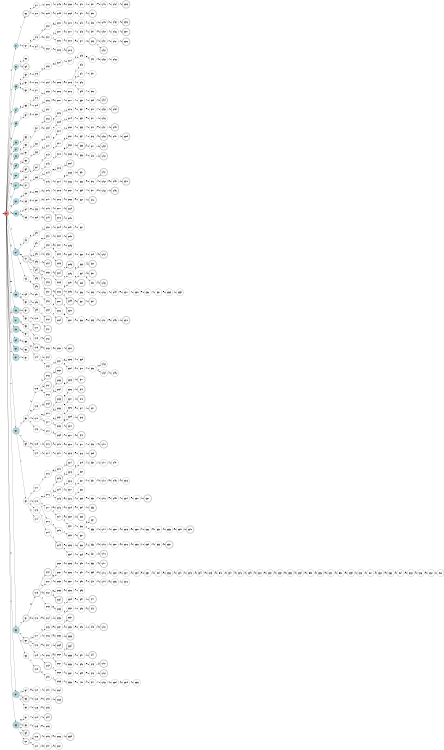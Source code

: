 digraph APTAALF {
__start0 [style = invis, shape = none, label = "", width = 0, height = 0];

rankdir=LR;
size="8,5";

s0 [style="filled", color="black", fillcolor="#ff817b" shape="circle", label="q0"];
s1 [style="filled", color="black", fillcolor="powderblue" shape="circle", label="q1"];
s2 [style="filled", color="black", fillcolor="powderblue" shape="circle", label="q2"];
s3 [style="filled", color="black", fillcolor="powderblue" shape="circle", label="q3"];
s4 [style="filled", color="black", fillcolor="powderblue" shape="circle", label="q4"];
s5 [style="filled", color="black", fillcolor="powderblue" shape="circle", label="q5"];
s6 [style="rounded,filled", color="black", fillcolor="powderblue" shape="doublecircle", label="q6"];
s7 [style="filled", color="black", fillcolor="powderblue" shape="circle", label="q7"];
s8 [style="rounded,filled", color="black", fillcolor="powderblue" shape="doublecircle", label="q8"];
s9 [style="rounded,filled", color="black", fillcolor="powderblue" shape="doublecircle", label="q9"];
s10 [style="filled", color="black", fillcolor="powderblue" shape="circle", label="q10"];
s11 [style="rounded,filled", color="black", fillcolor="powderblue" shape="doublecircle", label="q11"];
s12 [style="filled", color="black", fillcolor="powderblue" shape="circle", label="q12"];
s13 [style="filled", color="black", fillcolor="powderblue" shape="circle", label="q13"];
s14 [style="rounded,filled", color="black", fillcolor="powderblue" shape="doublecircle", label="q14"];
s15 [style="filled", color="black", fillcolor="powderblue" shape="circle", label="q15"];
s16 [style="rounded,filled", color="black", fillcolor="powderblue" shape="doublecircle", label="q16"];
s17 [style="rounded,filled", color="black", fillcolor="powderblue" shape="doublecircle", label="q17"];
s18 [style="rounded,filled", color="black", fillcolor="powderblue" shape="doublecircle", label="q18"];
s19 [style="filled", color="black", fillcolor="powderblue" shape="circle", label="q19"];
s20 [style="filled", color="black", fillcolor="powderblue" shape="circle", label="q20"];
s21 [style="rounded,filled", color="black", fillcolor="powderblue" shape="doublecircle", label="q21"];
s22 [style="rounded,filled", color="black", fillcolor="powderblue" shape="doublecircle", label="q22"];
s23 [style="rounded,filled", color="black", fillcolor="powderblue" shape="doublecircle", label="q23"];
s24 [style="rounded,filled", color="black", fillcolor="powderblue" shape="doublecircle", label="q24"];
s25 [style="rounded,filled", color="black", fillcolor="powderblue" shape="doublecircle", label="q25"];
s26 [style="rounded,filled", color="black", fillcolor="white" shape="doublecircle", label="q26"];
s27 [style="filled", color="black", fillcolor="white" shape="circle", label="q27"];
s28 [style="filled", color="black", fillcolor="white" shape="circle", label="q28"];
s29 [style="rounded,filled", color="black", fillcolor="white" shape="doublecircle", label="q29"];
s30 [style="filled", color="black", fillcolor="white" shape="circle", label="q30"];
s31 [style="filled", color="black", fillcolor="white" shape="circle", label="q31"];
s32 [style="filled", color="black", fillcolor="white" shape="circle", label="q32"];
s33 [style="filled", color="black", fillcolor="white" shape="circle", label="q33"];
s34 [style="filled", color="black", fillcolor="white" shape="circle", label="q34"];
s35 [style="filled", color="black", fillcolor="white" shape="circle", label="q35"];
s36 [style="filled", color="black", fillcolor="white" shape="circle", label="q36"];
s37 [style="filled", color="black", fillcolor="white" shape="circle", label="q37"];
s38 [style="rounded,filled", color="black", fillcolor="white" shape="doublecircle", label="q38"];
s39 [style="rounded,filled", color="black", fillcolor="white" shape="doublecircle", label="q39"];
s40 [style="filled", color="black", fillcolor="white" shape="circle", label="q40"];
s41 [style="rounded,filled", color="black", fillcolor="white" shape="doublecircle", label="q41"];
s42 [style="filled", color="black", fillcolor="white" shape="circle", label="q42"];
s43 [style="filled", color="black", fillcolor="white" shape="circle", label="q43"];
s44 [style="filled", color="black", fillcolor="white" shape="circle", label="q44"];
s45 [style="filled", color="black", fillcolor="white" shape="circle", label="q45"];
s46 [style="filled", color="black", fillcolor="white" shape="circle", label="q46"];
s47 [style="rounded,filled", color="black", fillcolor="white" shape="doublecircle", label="q47"];
s48 [style="filled", color="black", fillcolor="white" shape="circle", label="q48"];
s49 [style="filled", color="black", fillcolor="white" shape="circle", label="q49"];
s50 [style="filled", color="black", fillcolor="white" shape="circle", label="q50"];
s51 [style="rounded,filled", color="black", fillcolor="white" shape="doublecircle", label="q51"];
s52 [style="filled", color="black", fillcolor="white" shape="circle", label="q52"];
s53 [style="filled", color="black", fillcolor="white" shape="circle", label="q53"];
s54 [style="filled", color="black", fillcolor="white" shape="circle", label="q54"];
s55 [style="filled", color="black", fillcolor="white" shape="circle", label="q55"];
s56 [style="rounded,filled", color="black", fillcolor="white" shape="doublecircle", label="q56"];
s57 [style="filled", color="black", fillcolor="white" shape="circle", label="q57"];
s58 [style="filled", color="black", fillcolor="white" shape="circle", label="q58"];
s59 [style="filled", color="black", fillcolor="white" shape="circle", label="q59"];
s60 [style="filled", color="black", fillcolor="white" shape="circle", label="q60"];
s61 [style="rounded,filled", color="black", fillcolor="white" shape="doublecircle", label="q61"];
s62 [style="rounded,filled", color="black", fillcolor="white" shape="doublecircle", label="q62"];
s63 [style="filled", color="black", fillcolor="white" shape="circle", label="q63"];
s64 [style="filled", color="black", fillcolor="white" shape="circle", label="q64"];
s65 [style="rounded,filled", color="black", fillcolor="white" shape="doublecircle", label="q65"];
s66 [style="filled", color="black", fillcolor="white" shape="circle", label="q66"];
s67 [style="filled", color="black", fillcolor="white" shape="circle", label="q67"];
s68 [style="filled", color="black", fillcolor="white" shape="circle", label="q68"];
s69 [style="rounded,filled", color="black", fillcolor="white" shape="doublecircle", label="q69"];
s70 [style="rounded,filled", color="black", fillcolor="white" shape="doublecircle", label="q70"];
s71 [style="filled", color="black", fillcolor="white" shape="circle", label="q71"];
s72 [style="filled", color="black", fillcolor="white" shape="circle", label="q72"];
s73 [style="filled", color="black", fillcolor="white" shape="circle", label="q73"];
s74 [style="filled", color="black", fillcolor="white" shape="circle", label="q74"];
s75 [style="filled", color="black", fillcolor="white" shape="circle", label="q75"];
s76 [style="filled", color="black", fillcolor="white" shape="circle", label="q76"];
s77 [style="filled", color="black", fillcolor="white" shape="circle", label="q77"];
s78 [style="filled", color="black", fillcolor="white" shape="circle", label="q78"];
s79 [style="filled", color="black", fillcolor="white" shape="circle", label="q79"];
s80 [style="filled", color="black", fillcolor="white" shape="circle", label="q80"];
s81 [style="filled", color="black", fillcolor="white" shape="circle", label="q81"];
s82 [style="filled", color="black", fillcolor="white" shape="circle", label="q82"];
s83 [style="filled", color="black", fillcolor="white" shape="circle", label="q83"];
s84 [style="rounded,filled", color="black", fillcolor="white" shape="doublecircle", label="q84"];
s85 [style="filled", color="black", fillcolor="white" shape="circle", label="q85"];
s86 [style="filled", color="black", fillcolor="white" shape="circle", label="q86"];
s87 [style="filled", color="black", fillcolor="white" shape="circle", label="q87"];
s88 [style="filled", color="black", fillcolor="white" shape="circle", label="q88"];
s89 [style="filled", color="black", fillcolor="white" shape="circle", label="q89"];
s90 [style="filled", color="black", fillcolor="white" shape="circle", label="q90"];
s91 [style="filled", color="black", fillcolor="white" shape="circle", label="q91"];
s92 [style="filled", color="black", fillcolor="white" shape="circle", label="q92"];
s93 [style="filled", color="black", fillcolor="white" shape="circle", label="q93"];
s94 [style="rounded,filled", color="black", fillcolor="white" shape="doublecircle", label="q94"];
s95 [style="filled", color="black", fillcolor="white" shape="circle", label="q95"];
s96 [style="rounded,filled", color="black", fillcolor="white" shape="doublecircle", label="q96"];
s97 [style="filled", color="black", fillcolor="white" shape="circle", label="q97"];
s98 [style="filled", color="black", fillcolor="white" shape="circle", label="q98"];
s99 [style="filled", color="black", fillcolor="white" shape="circle", label="q99"];
s100 [style="filled", color="black", fillcolor="white" shape="circle", label="q100"];
s101 [style="rounded,filled", color="black", fillcolor="white" shape="doublecircle", label="q101"];
s102 [style="filled", color="black", fillcolor="white" shape="circle", label="q102"];
s103 [style="rounded,filled", color="black", fillcolor="white" shape="doublecircle", label="q103"];
s104 [style="filled", color="black", fillcolor="white" shape="circle", label="q104"];
s105 [style="filled", color="black", fillcolor="white" shape="circle", label="q105"];
s106 [style="filled", color="black", fillcolor="white" shape="circle", label="q106"];
s107 [style="filled", color="black", fillcolor="white" shape="circle", label="q107"];
s108 [style="filled", color="black", fillcolor="white" shape="circle", label="q108"];
s109 [style="filled", color="black", fillcolor="white" shape="circle", label="q109"];
s110 [style="filled", color="black", fillcolor="white" shape="circle", label="q110"];
s111 [style="filled", color="black", fillcolor="white" shape="circle", label="q111"];
s112 [style="filled", color="black", fillcolor="white" shape="circle", label="q112"];
s113 [style="filled", color="black", fillcolor="white" shape="circle", label="q113"];
s114 [style="filled", color="black", fillcolor="white" shape="circle", label="q114"];
s115 [style="rounded,filled", color="black", fillcolor="white" shape="doublecircle", label="q115"];
s116 [style="filled", color="black", fillcolor="white" shape="circle", label="q116"];
s117 [style="filled", color="black", fillcolor="white" shape="circle", label="q117"];
s118 [style="filled", color="black", fillcolor="white" shape="circle", label="q118"];
s119 [style="filled", color="black", fillcolor="white" shape="circle", label="q119"];
s120 [style="rounded,filled", color="black", fillcolor="white" shape="doublecircle", label="q120"];
s121 [style="filled", color="black", fillcolor="white" shape="circle", label="q121"];
s122 [style="filled", color="black", fillcolor="white" shape="circle", label="q122"];
s123 [style="filled", color="black", fillcolor="white" shape="circle", label="q123"];
s124 [style="filled", color="black", fillcolor="white" shape="circle", label="q124"];
s125 [style="filled", color="black", fillcolor="white" shape="circle", label="q125"];
s126 [style="rounded,filled", color="black", fillcolor="white" shape="doublecircle", label="q126"];
s127 [style="filled", color="black", fillcolor="white" shape="circle", label="q127"];
s128 [style="filled", color="black", fillcolor="white" shape="circle", label="q128"];
s129 [style="filled", color="black", fillcolor="white" shape="circle", label="q129"];
s130 [style="filled", color="black", fillcolor="white" shape="circle", label="q130"];
s131 [style="filled", color="black", fillcolor="white" shape="circle", label="q131"];
s132 [style="filled", color="black", fillcolor="white" shape="circle", label="q132"];
s133 [style="filled", color="black", fillcolor="white" shape="circle", label="q133"];
s134 [style="filled", color="black", fillcolor="white" shape="circle", label="q134"];
s135 [style="filled", color="black", fillcolor="white" shape="circle", label="q135"];
s136 [style="filled", color="black", fillcolor="white" shape="circle", label="q136"];
s137 [style="filled", color="black", fillcolor="white" shape="circle", label="q137"];
s138 [style="rounded,filled", color="black", fillcolor="white" shape="doublecircle", label="q138"];
s139 [style="filled", color="black", fillcolor="white" shape="circle", label="q139"];
s140 [style="filled", color="black", fillcolor="white" shape="circle", label="q140"];
s141 [style="filled", color="black", fillcolor="white" shape="circle", label="q141"];
s142 [style="filled", color="black", fillcolor="white" shape="circle", label="q142"];
s143 [style="filled", color="black", fillcolor="white" shape="circle", label="q143"];
s144 [style="filled", color="black", fillcolor="white" shape="circle", label="q144"];
s145 [style="filled", color="black", fillcolor="white" shape="circle", label="q145"];
s146 [style="filled", color="black", fillcolor="white" shape="circle", label="q146"];
s147 [style="filled", color="black", fillcolor="white" shape="circle", label="q147"];
s148 [style="filled", color="black", fillcolor="white" shape="circle", label="q148"];
s149 [style="rounded,filled", color="black", fillcolor="white" shape="doublecircle", label="q149"];
s150 [style="filled", color="black", fillcolor="white" shape="circle", label="q150"];
s151 [style="filled", color="black", fillcolor="white" shape="circle", label="q151"];
s152 [style="filled", color="black", fillcolor="white" shape="circle", label="q152"];
s153 [style="filled", color="black", fillcolor="white" shape="circle", label="q153"];
s154 [style="rounded,filled", color="black", fillcolor="white" shape="doublecircle", label="q154"];
s155 [style="filled", color="black", fillcolor="white" shape="circle", label="q155"];
s156 [style="rounded,filled", color="black", fillcolor="white" shape="doublecircle", label="q156"];
s157 [style="rounded,filled", color="black", fillcolor="white" shape="doublecircle", label="q157"];
s158 [style="filled", color="black", fillcolor="white" shape="circle", label="q158"];
s159 [style="filled", color="black", fillcolor="white" shape="circle", label="q159"];
s160 [style="rounded,filled", color="black", fillcolor="white" shape="doublecircle", label="q160"];
s161 [style="rounded,filled", color="black", fillcolor="white" shape="doublecircle", label="q161"];
s162 [style="rounded,filled", color="black", fillcolor="white" shape="doublecircle", label="q162"];
s163 [style="filled", color="black", fillcolor="white" shape="circle", label="q163"];
s164 [style="filled", color="black", fillcolor="white" shape="circle", label="q164"];
s165 [style="filled", color="black", fillcolor="white" shape="circle", label="q165"];
s166 [style="rounded,filled", color="black", fillcolor="white" shape="doublecircle", label="q166"];
s167 [style="rounded,filled", color="black", fillcolor="white" shape="doublecircle", label="q167"];
s168 [style="filled", color="black", fillcolor="white" shape="circle", label="q168"];
s169 [style="rounded,filled", color="black", fillcolor="white" shape="doublecircle", label="q169"];
s170 [style="filled", color="black", fillcolor="white" shape="circle", label="q170"];
s171 [style="filled", color="black", fillcolor="white" shape="circle", label="q171"];
s172 [style="filled", color="black", fillcolor="white" shape="circle", label="q172"];
s173 [style="rounded,filled", color="black", fillcolor="white" shape="doublecircle", label="q173"];
s174 [style="filled", color="black", fillcolor="white" shape="circle", label="q174"];
s175 [style="filled", color="black", fillcolor="white" shape="circle", label="q175"];
s176 [style="filled", color="black", fillcolor="white" shape="circle", label="q176"];
s177 [style="filled", color="black", fillcolor="white" shape="circle", label="q177"];
s178 [style="filled", color="black", fillcolor="white" shape="circle", label="q178"];
s179 [style="filled", color="black", fillcolor="white" shape="circle", label="q179"];
s180 [style="rounded,filled", color="black", fillcolor="white" shape="doublecircle", label="q180"];
s181 [style="filled", color="black", fillcolor="white" shape="circle", label="q181"];
s182 [style="filled", color="black", fillcolor="white" shape="circle", label="q182"];
s183 [style="filled", color="black", fillcolor="white" shape="circle", label="q183"];
s184 [style="filled", color="black", fillcolor="white" shape="circle", label="q184"];
s185 [style="filled", color="black", fillcolor="white" shape="circle", label="q185"];
s186 [style="filled", color="black", fillcolor="white" shape="circle", label="q186"];
s187 [style="filled", color="black", fillcolor="white" shape="circle", label="q187"];
s188 [style="filled", color="black", fillcolor="white" shape="circle", label="q188"];
s189 [style="rounded,filled", color="black", fillcolor="white" shape="doublecircle", label="q189"];
s190 [style="filled", color="black", fillcolor="white" shape="circle", label="q190"];
s191 [style="filled", color="black", fillcolor="white" shape="circle", label="q191"];
s192 [style="filled", color="black", fillcolor="white" shape="circle", label="q192"];
s193 [style="filled", color="black", fillcolor="white" shape="circle", label="q193"];
s194 [style="rounded,filled", color="black", fillcolor="white" shape="doublecircle", label="q194"];
s195 [style="filled", color="black", fillcolor="white" shape="circle", label="q195"];
s196 [style="filled", color="black", fillcolor="white" shape="circle", label="q196"];
s197 [style="filled", color="black", fillcolor="white" shape="circle", label="q197"];
s198 [style="filled", color="black", fillcolor="white" shape="circle", label="q198"];
s199 [style="filled", color="black", fillcolor="white" shape="circle", label="q199"];
s200 [style="filled", color="black", fillcolor="white" shape="circle", label="q200"];
s201 [style="filled", color="black", fillcolor="white" shape="circle", label="q201"];
s202 [style="filled", color="black", fillcolor="white" shape="circle", label="q202"];
s203 [style="filled", color="black", fillcolor="white" shape="circle", label="q203"];
s204 [style="filled", color="black", fillcolor="white" shape="circle", label="q204"];
s205 [style="filled", color="black", fillcolor="white" shape="circle", label="q205"];
s206 [style="filled", color="black", fillcolor="white" shape="circle", label="q206"];
s207 [style="filled", color="black", fillcolor="white" shape="circle", label="q207"];
s208 [style="filled", color="black", fillcolor="white" shape="circle", label="q208"];
s209 [style="filled", color="black", fillcolor="white" shape="circle", label="q209"];
s210 [style="filled", color="black", fillcolor="white" shape="circle", label="q210"];
s211 [style="filled", color="black", fillcolor="white" shape="circle", label="q211"];
s212 [style="filled", color="black", fillcolor="white" shape="circle", label="q212"];
s213 [style="filled", color="black", fillcolor="white" shape="circle", label="q213"];
s214 [style="filled", color="black", fillcolor="white" shape="circle", label="q214"];
s215 [style="filled", color="black", fillcolor="white" shape="circle", label="q215"];
s216 [style="filled", color="black", fillcolor="white" shape="circle", label="q216"];
s217 [style="filled", color="black", fillcolor="white" shape="circle", label="q217"];
s218 [style="rounded,filled", color="black", fillcolor="white" shape="doublecircle", label="q218"];
s219 [style="filled", color="black", fillcolor="white" shape="circle", label="q219"];
s220 [style="filled", color="black", fillcolor="white" shape="circle", label="q220"];
s221 [style="filled", color="black", fillcolor="white" shape="circle", label="q221"];
s222 [style="filled", color="black", fillcolor="white" shape="circle", label="q222"];
s223 [style="rounded,filled", color="black", fillcolor="white" shape="doublecircle", label="q223"];
s224 [style="rounded,filled", color="black", fillcolor="white" shape="doublecircle", label="q224"];
s225 [style="filled", color="black", fillcolor="white" shape="circle", label="q225"];
s226 [style="rounded,filled", color="black", fillcolor="white" shape="doublecircle", label="q226"];
s227 [style="rounded,filled", color="black", fillcolor="white" shape="doublecircle", label="q227"];
s228 [style="filled", color="black", fillcolor="white" shape="circle", label="q228"];
s229 [style="rounded,filled", color="black", fillcolor="white" shape="doublecircle", label="q229"];
s230 [style="filled", color="black", fillcolor="white" shape="circle", label="q230"];
s231 [style="filled", color="black", fillcolor="white" shape="circle", label="q231"];
s232 [style="rounded,filled", color="black", fillcolor="white" shape="doublecircle", label="q232"];
s233 [style="rounded,filled", color="black", fillcolor="white" shape="doublecircle", label="q233"];
s234 [style="filled", color="black", fillcolor="white" shape="circle", label="q234"];
s235 [style="rounded,filled", color="black", fillcolor="white" shape="doublecircle", label="q235"];
s236 [style="filled", color="black", fillcolor="white" shape="circle", label="q236"];
s237 [style="filled", color="black", fillcolor="white" shape="circle", label="q237"];
s238 [style="filled", color="black", fillcolor="white" shape="circle", label="q238"];
s239 [style="filled", color="black", fillcolor="white" shape="circle", label="q239"];
s240 [style="filled", color="black", fillcolor="white" shape="circle", label="q240"];
s241 [style="filled", color="black", fillcolor="white" shape="circle", label="q241"];
s242 [style="filled", color="black", fillcolor="white" shape="circle", label="q242"];
s243 [style="rounded,filled", color="black", fillcolor="white" shape="doublecircle", label="q243"];
s244 [style="filled", color="black", fillcolor="white" shape="circle", label="q244"];
s245 [style="filled", color="black", fillcolor="white" shape="circle", label="q245"];
s246 [style="filled", color="black", fillcolor="white" shape="circle", label="q246"];
s247 [style="filled", color="black", fillcolor="white" shape="circle", label="q247"];
s248 [style="filled", color="black", fillcolor="white" shape="circle", label="q248"];
s249 [style="rounded,filled", color="black", fillcolor="white" shape="doublecircle", label="q249"];
s250 [style="filled", color="black", fillcolor="white" shape="circle", label="q250"];
s251 [style="filled", color="black", fillcolor="white" shape="circle", label="q251"];
s252 [style="filled", color="black", fillcolor="white" shape="circle", label="q252"];
s253 [style="filled", color="black", fillcolor="white" shape="circle", label="q253"];
s254 [style="rounded,filled", color="black", fillcolor="white" shape="doublecircle", label="q254"];
s255 [style="filled", color="black", fillcolor="white" shape="circle", label="q255"];
s256 [style="filled", color="black", fillcolor="white" shape="circle", label="q256"];
s257 [style="filled", color="black", fillcolor="white" shape="circle", label="q257"];
s258 [style="filled", color="black", fillcolor="white" shape="circle", label="q258"];
s259 [style="rounded,filled", color="black", fillcolor="white" shape="doublecircle", label="q259"];
s260 [style="filled", color="black", fillcolor="white" shape="circle", label="q260"];
s261 [style="filled", color="black", fillcolor="white" shape="circle", label="q261"];
s262 [style="filled", color="black", fillcolor="white" shape="circle", label="q262"];
s263 [style="filled", color="black", fillcolor="white" shape="circle", label="q263"];
s264 [style="filled", color="black", fillcolor="white" shape="circle", label="q264"];
s265 [style="rounded,filled", color="black", fillcolor="white" shape="doublecircle", label="q265"];
s266 [style="filled", color="black", fillcolor="white" shape="circle", label="q266"];
s267 [style="filled", color="black", fillcolor="white" shape="circle", label="q267"];
s268 [style="filled", color="black", fillcolor="white" shape="circle", label="q268"];
s269 [style="filled", color="black", fillcolor="white" shape="circle", label="q269"];
s270 [style="filled", color="black", fillcolor="white" shape="circle", label="q270"];
s271 [style="filled", color="black", fillcolor="white" shape="circle", label="q271"];
s272 [style="filled", color="black", fillcolor="white" shape="circle", label="q272"];
s273 [style="rounded,filled", color="black", fillcolor="white" shape="doublecircle", label="q273"];
s274 [style="filled", color="black", fillcolor="white" shape="circle", label="q274"];
s275 [style="filled", color="black", fillcolor="white" shape="circle", label="q275"];
s276 [style="filled", color="black", fillcolor="white" shape="circle", label="q276"];
s277 [style="filled", color="black", fillcolor="white" shape="circle", label="q277"];
s278 [style="filled", color="black", fillcolor="white" shape="circle", label="q278"];
s279 [style="filled", color="black", fillcolor="white" shape="circle", label="q279"];
s280 [style="filled", color="black", fillcolor="white" shape="circle", label="q280"];
s281 [style="filled", color="black", fillcolor="white" shape="circle", label="q281"];
s282 [style="filled", color="black", fillcolor="white" shape="circle", label="q282"];
s283 [style="filled", color="black", fillcolor="white" shape="circle", label="q283"];
s284 [style="rounded,filled", color="black", fillcolor="white" shape="doublecircle", label="q284"];
s285 [style="filled", color="black", fillcolor="white" shape="circle", label="q285"];
s286 [style="filled", color="black", fillcolor="white" shape="circle", label="q286"];
s287 [style="filled", color="black", fillcolor="white" shape="circle", label="q287"];
s288 [style="filled", color="black", fillcolor="white" shape="circle", label="q288"];
s289 [style="rounded,filled", color="black", fillcolor="white" shape="doublecircle", label="q289"];
s290 [style="filled", color="black", fillcolor="white" shape="circle", label="q290"];
s291 [style="filled", color="black", fillcolor="white" shape="circle", label="q291"];
s292 [style="rounded,filled", color="black", fillcolor="white" shape="doublecircle", label="q292"];
s293 [style="filled", color="black", fillcolor="white" shape="circle", label="q293"];
s294 [style="filled", color="black", fillcolor="white" shape="circle", label="q294"];
s295 [style="rounded,filled", color="black", fillcolor="white" shape="doublecircle", label="q295"];
s296 [style="filled", color="black", fillcolor="white" shape="circle", label="q296"];
s297 [style="filled", color="black", fillcolor="white" shape="circle", label="q297"];
s298 [style="filled", color="black", fillcolor="white" shape="circle", label="q298"];
s299 [style="rounded,filled", color="black", fillcolor="white" shape="doublecircle", label="q299"];
s300 [style="rounded,filled", color="black", fillcolor="white" shape="doublecircle", label="q300"];
s301 [style="filled", color="black", fillcolor="white" shape="circle", label="q301"];
s302 [style="rounded,filled", color="black", fillcolor="white" shape="doublecircle", label="q302"];
s303 [style="filled", color="black", fillcolor="white" shape="circle", label="q303"];
s304 [style="filled", color="black", fillcolor="white" shape="circle", label="q304"];
s305 [style="filled", color="black", fillcolor="white" shape="circle", label="q305"];
s306 [style="filled", color="black", fillcolor="white" shape="circle", label="q306"];
s307 [style="filled", color="black", fillcolor="white" shape="circle", label="q307"];
s308 [style="filled", color="black", fillcolor="white" shape="circle", label="q308"];
s309 [style="filled", color="black", fillcolor="white" shape="circle", label="q309"];
s310 [style="rounded,filled", color="black", fillcolor="white" shape="doublecircle", label="q310"];
s311 [style="filled", color="black", fillcolor="white" shape="circle", label="q311"];
s312 [style="filled", color="black", fillcolor="white" shape="circle", label="q312"];
s313 [style="filled", color="black", fillcolor="white" shape="circle", label="q313"];
s314 [style="rounded,filled", color="black", fillcolor="white" shape="doublecircle", label="q314"];
s315 [style="filled", color="black", fillcolor="white" shape="circle", label="q315"];
s316 [style="filled", color="black", fillcolor="white" shape="circle", label="q316"];
s317 [style="filled", color="black", fillcolor="white" shape="circle", label="q317"];
s318 [style="filled", color="black", fillcolor="white" shape="circle", label="q318"];
s319 [style="filled", color="black", fillcolor="white" shape="circle", label="q319"];
s320 [style="filled", color="black", fillcolor="white" shape="circle", label="q320"];
s321 [style="filled", color="black", fillcolor="white" shape="circle", label="q321"];
s322 [style="filled", color="black", fillcolor="white" shape="circle", label="q322"];
s323 [style="filled", color="black", fillcolor="white" shape="circle", label="q323"];
s324 [style="filled", color="black", fillcolor="white" shape="circle", label="q324"];
s325 [style="filled", color="black", fillcolor="white" shape="circle", label="q325"];
s326 [style="filled", color="black", fillcolor="white" shape="circle", label="q326"];
s327 [style="filled", color="black", fillcolor="white" shape="circle", label="q327"];
s328 [style="filled", color="black", fillcolor="white" shape="circle", label="q328"];
s329 [style="filled", color="black", fillcolor="white" shape="circle", label="q329"];
s330 [style="filled", color="black", fillcolor="white" shape="circle", label="q330"];
s331 [style="rounded,filled", color="black", fillcolor="white" shape="doublecircle", label="q331"];
s332 [style="filled", color="black", fillcolor="white" shape="circle", label="q332"];
s333 [style="rounded,filled", color="black", fillcolor="white" shape="doublecircle", label="q333"];
s334 [style="rounded,filled", color="black", fillcolor="white" shape="doublecircle", label="q334"];
s335 [style="filled", color="black", fillcolor="white" shape="circle", label="q335"];
s336 [style="filled", color="black", fillcolor="white" shape="circle", label="q336"];
s337 [style="filled", color="black", fillcolor="white" shape="circle", label="q337"];
s338 [style="filled", color="black", fillcolor="white" shape="circle", label="q338"];
s339 [style="rounded,filled", color="black", fillcolor="white" shape="doublecircle", label="q339"];
s340 [style="filled", color="black", fillcolor="white" shape="circle", label="q340"];
s341 [style="filled", color="black", fillcolor="white" shape="circle", label="q341"];
s342 [style="filled", color="black", fillcolor="white" shape="circle", label="q342"];
s343 [style="filled", color="black", fillcolor="white" shape="circle", label="q343"];
s344 [style="filled", color="black", fillcolor="white" shape="circle", label="q344"];
s345 [style="filled", color="black", fillcolor="white" shape="circle", label="q345"];
s346 [style="filled", color="black", fillcolor="white" shape="circle", label="q346"];
s347 [style="filled", color="black", fillcolor="white" shape="circle", label="q347"];
s348 [style="filled", color="black", fillcolor="white" shape="circle", label="q348"];
s349 [style="filled", color="black", fillcolor="white" shape="circle", label="q349"];
s350 [style="filled", color="black", fillcolor="white" shape="circle", label="q350"];
s351 [style="filled", color="black", fillcolor="white" shape="circle", label="q351"];
s352 [style="filled", color="black", fillcolor="white" shape="circle", label="q352"];
s353 [style="filled", color="black", fillcolor="white" shape="circle", label="q353"];
s354 [style="filled", color="black", fillcolor="white" shape="circle", label="q354"];
s355 [style="rounded,filled", color="black", fillcolor="white" shape="doublecircle", label="q355"];
s356 [style="filled", color="black", fillcolor="white" shape="circle", label="q356"];
s357 [style="rounded,filled", color="black", fillcolor="white" shape="doublecircle", label="q357"];
s358 [style="filled", color="black", fillcolor="white" shape="circle", label="q358"];
s359 [style="filled", color="black", fillcolor="white" shape="circle", label="q359"];
s360 [style="filled", color="black", fillcolor="white" shape="circle", label="q360"];
s361 [style="filled", color="black", fillcolor="white" shape="circle", label="q361"];
s362 [style="filled", color="black", fillcolor="white" shape="circle", label="q362"];
s363 [style="filled", color="black", fillcolor="white" shape="circle", label="q363"];
s364 [style="filled", color="black", fillcolor="white" shape="circle", label="q364"];
s365 [style="rounded,filled", color="black", fillcolor="white" shape="doublecircle", label="q365"];
s366 [style="filled", color="black", fillcolor="white" shape="circle", label="q366"];
s367 [style="rounded,filled", color="black", fillcolor="white" shape="doublecircle", label="q367"];
s368 [style="filled", color="black", fillcolor="white" shape="circle", label="q368"];
s369 [style="filled", color="black", fillcolor="white" shape="circle", label="q369"];
s370 [style="filled", color="black", fillcolor="white" shape="circle", label="q370"];
s371 [style="rounded,filled", color="black", fillcolor="white" shape="doublecircle", label="q371"];
s372 [style="rounded,filled", color="black", fillcolor="white" shape="doublecircle", label="q372"];
s373 [style="rounded,filled", color="black", fillcolor="white" shape="doublecircle", label="q373"];
s374 [style="filled", color="black", fillcolor="white" shape="circle", label="q374"];
s375 [style="rounded,filled", color="black", fillcolor="white" shape="doublecircle", label="q375"];
s376 [style="rounded,filled", color="black", fillcolor="white" shape="doublecircle", label="q376"];
s377 [style="filled", color="black", fillcolor="white" shape="circle", label="q377"];
s378 [style="filled", color="black", fillcolor="white" shape="circle", label="q378"];
s379 [style="filled", color="black", fillcolor="white" shape="circle", label="q379"];
s380 [style="filled", color="black", fillcolor="white" shape="circle", label="q380"];
s381 [style="filled", color="black", fillcolor="white" shape="circle", label="q381"];
s382 [style="filled", color="black", fillcolor="white" shape="circle", label="q382"];
s383 [style="filled", color="black", fillcolor="white" shape="circle", label="q383"];
s384 [style="filled", color="black", fillcolor="white" shape="circle", label="q384"];
s385 [style="rounded,filled", color="black", fillcolor="white" shape="doublecircle", label="q385"];
s386 [style="filled", color="black", fillcolor="white" shape="circle", label="q386"];
s387 [style="rounded,filled", color="black", fillcolor="white" shape="doublecircle", label="q387"];
s388 [style="rounded,filled", color="black", fillcolor="white" shape="doublecircle", label="q388"];
s389 [style="filled", color="black", fillcolor="white" shape="circle", label="q389"];
s390 [style="filled", color="black", fillcolor="white" shape="circle", label="q390"];
s391 [style="filled", color="black", fillcolor="white" shape="circle", label="q391"];
s392 [style="filled", color="black", fillcolor="white" shape="circle", label="q392"];
s393 [style="filled", color="black", fillcolor="white" shape="circle", label="q393"];
s394 [style="filled", color="black", fillcolor="white" shape="circle", label="q394"];
s395 [style="filled", color="black", fillcolor="white" shape="circle", label="q395"];
s396 [style="filled", color="black", fillcolor="white" shape="circle", label="q396"];
s397 [style="filled", color="black", fillcolor="white" shape="circle", label="q397"];
s398 [style="filled", color="black", fillcolor="white" shape="circle", label="q398"];
s399 [style="filled", color="black", fillcolor="white" shape="circle", label="q399"];
s400 [style="filled", color="black", fillcolor="white" shape="circle", label="q400"];
s401 [style="filled", color="black", fillcolor="white" shape="circle", label="q401"];
s402 [style="rounded,filled", color="black", fillcolor="white" shape="doublecircle", label="q402"];
s403 [style="filled", color="black", fillcolor="white" shape="circle", label="q403"];
s404 [style="filled", color="black", fillcolor="white" shape="circle", label="q404"];
s405 [style="rounded,filled", color="black", fillcolor="white" shape="doublecircle", label="q405"];
s406 [style="filled", color="black", fillcolor="white" shape="circle", label="q406"];
s407 [style="filled", color="black", fillcolor="white" shape="circle", label="q407"];
s408 [style="filled", color="black", fillcolor="white" shape="circle", label="q408"];
s409 [style="filled", color="black", fillcolor="white" shape="circle", label="q409"];
s410 [style="filled", color="black", fillcolor="white" shape="circle", label="q410"];
s411 [style="filled", color="black", fillcolor="white" shape="circle", label="q411"];
s412 [style="filled", color="black", fillcolor="white" shape="circle", label="q412"];
s413 [style="filled", color="black", fillcolor="white" shape="circle", label="q413"];
s414 [style="filled", color="black", fillcolor="white" shape="circle", label="q414"];
s415 [style="filled", color="black", fillcolor="white" shape="circle", label="q415"];
s416 [style="filled", color="black", fillcolor="white" shape="circle", label="q416"];
s417 [style="filled", color="black", fillcolor="white" shape="circle", label="q417"];
s418 [style="rounded,filled", color="black", fillcolor="white" shape="doublecircle", label="q418"];
s419 [style="filled", color="black", fillcolor="white" shape="circle", label="q419"];
s420 [style="rounded,filled", color="black", fillcolor="white" shape="doublecircle", label="q420"];
s421 [style="rounded,filled", color="black", fillcolor="white" shape="doublecircle", label="q421"];
s422 [style="filled", color="black", fillcolor="white" shape="circle", label="q422"];
s423 [style="filled", color="black", fillcolor="white" shape="circle", label="q423"];
s424 [style="rounded,filled", color="black", fillcolor="white" shape="doublecircle", label="q424"];
s425 [style="filled", color="black", fillcolor="white" shape="circle", label="q425"];
s426 [style="filled", color="black", fillcolor="white" shape="circle", label="q426"];
s427 [style="rounded,filled", color="black", fillcolor="white" shape="doublecircle", label="q427"];
s428 [style="filled", color="black", fillcolor="white" shape="circle", label="q428"];
s429 [style="rounded,filled", color="black", fillcolor="white" shape="doublecircle", label="q429"];
s430 [style="filled", color="black", fillcolor="white" shape="circle", label="q430"];
s431 [style="filled", color="black", fillcolor="white" shape="circle", label="q431"];
s432 [style="filled", color="black", fillcolor="white" shape="circle", label="q432"];
s433 [style="rounded,filled", color="black", fillcolor="white" shape="doublecircle", label="q433"];
s434 [style="rounded,filled", color="black", fillcolor="white" shape="doublecircle", label="q434"];
s435 [style="filled", color="black", fillcolor="white" shape="circle", label="q435"];
s436 [style="filled", color="black", fillcolor="white" shape="circle", label="q436"];
s437 [style="filled", color="black", fillcolor="white" shape="circle", label="q437"];
s438 [style="filled", color="black", fillcolor="white" shape="circle", label="q438"];
s439 [style="filled", color="black", fillcolor="white" shape="circle", label="q439"];
s440 [style="filled", color="black", fillcolor="white" shape="circle", label="q440"];
s441 [style="rounded,filled", color="black", fillcolor="white" shape="doublecircle", label="q441"];
s442 [style="rounded,filled", color="black", fillcolor="white" shape="doublecircle", label="q442"];
s443 [style="filled", color="black", fillcolor="white" shape="circle", label="q443"];
s444 [style="rounded,filled", color="black", fillcolor="white" shape="doublecircle", label="q444"];
s445 [style="filled", color="black", fillcolor="white" shape="circle", label="q445"];
s446 [style="filled", color="black", fillcolor="white" shape="circle", label="q446"];
s447 [style="filled", color="black", fillcolor="white" shape="circle", label="q447"];
s448 [style="filled", color="black", fillcolor="white" shape="circle", label="q448"];
s449 [style="filled", color="black", fillcolor="white" shape="circle", label="q449"];
s450 [style="filled", color="black", fillcolor="white" shape="circle", label="q450"];
s451 [style="filled", color="black", fillcolor="white" shape="circle", label="q451"];
s452 [style="rounded,filled", color="black", fillcolor="white" shape="doublecircle", label="q452"];
s453 [style="filled", color="black", fillcolor="white" shape="circle", label="q453"];
s454 [style="rounded,filled", color="black", fillcolor="white" shape="doublecircle", label="q454"];
s455 [style="filled", color="black", fillcolor="white" shape="circle", label="q455"];
s456 [style="filled", color="black", fillcolor="white" shape="circle", label="q456"];
s457 [style="filled", color="black", fillcolor="white" shape="circle", label="q457"];
s458 [style="rounded,filled", color="black", fillcolor="white" shape="doublecircle", label="q458"];
s459 [style="rounded,filled", color="black", fillcolor="white" shape="doublecircle", label="q459"];
s460 [style="rounded,filled", color="black", fillcolor="white" shape="doublecircle", label="q460"];
s461 [style="rounded,filled", color="black", fillcolor="white" shape="doublecircle", label="q461"];
s462 [style="filled", color="black", fillcolor="white" shape="circle", label="q462"];
s463 [style="filled", color="black", fillcolor="white" shape="circle", label="q463"];
s464 [style="rounded,filled", color="black", fillcolor="white" shape="doublecircle", label="q464"];
s465 [style="rounded,filled", color="black", fillcolor="white" shape="doublecircle", label="q465"];
s466 [style="filled", color="black", fillcolor="white" shape="circle", label="q466"];
s467 [style="filled", color="black", fillcolor="white" shape="circle", label="q467"];
s468 [style="filled", color="black", fillcolor="white" shape="circle", label="q468"];
s469 [style="filled", color="black", fillcolor="white" shape="circle", label="q469"];
s470 [style="rounded,filled", color="black", fillcolor="white" shape="doublecircle", label="q470"];
s471 [style="filled", color="black", fillcolor="white" shape="circle", label="q471"];
s472 [style="filled", color="black", fillcolor="white" shape="circle", label="q472"];
s473 [style="filled", color="black", fillcolor="white" shape="circle", label="q473"];
s474 [style="filled", color="black", fillcolor="white" shape="circle", label="q474"];
s475 [style="filled", color="black", fillcolor="white" shape="circle", label="q475"];
s476 [style="rounded,filled", color="black", fillcolor="white" shape="doublecircle", label="q476"];
s477 [style="rounded,filled", color="black", fillcolor="white" shape="doublecircle", label="q477"];
s478 [style="filled", color="black", fillcolor="white" shape="circle", label="q478"];
s479 [style="filled", color="black", fillcolor="white" shape="circle", label="q479"];
s480 [style="rounded,filled", color="black", fillcolor="white" shape="doublecircle", label="q480"];
s481 [style="rounded,filled", color="black", fillcolor="white" shape="doublecircle", label="q481"];
s482 [style="rounded,filled", color="black", fillcolor="white" shape="doublecircle", label="q482"];
s483 [style="filled", color="black", fillcolor="white" shape="circle", label="q483"];
s484 [style="filled", color="black", fillcolor="white" shape="circle", label="q484"];
s485 [style="filled", color="black", fillcolor="white" shape="circle", label="q485"];
s486 [style="filled", color="black", fillcolor="white" shape="circle", label="q486"];
s487 [style="filled", color="black", fillcolor="white" shape="circle", label="q487"];
s488 [style="filled", color="black", fillcolor="white" shape="circle", label="q488"];
s489 [style="rounded,filled", color="black", fillcolor="white" shape="doublecircle", label="q489"];
s490 [style="rounded,filled", color="black", fillcolor="white" shape="doublecircle", label="q490"];
s491 [style="filled", color="black", fillcolor="white" shape="circle", label="q491"];
s492 [style="filled", color="black", fillcolor="white" shape="circle", label="q492"];
s493 [style="rounded,filled", color="black", fillcolor="white" shape="doublecircle", label="q493"];
s494 [style="filled", color="black", fillcolor="white" shape="circle", label="q494"];
s495 [style="filled", color="black", fillcolor="white" shape="circle", label="q495"];
s496 [style="filled", color="black", fillcolor="white" shape="circle", label="q496"];
s497 [style="filled", color="black", fillcolor="white" shape="circle", label="q497"];
s498 [style="filled", color="black", fillcolor="white" shape="circle", label="q498"];
s499 [style="filled", color="black", fillcolor="white" shape="circle", label="q499"];
s500 [style="filled", color="black", fillcolor="white" shape="circle", label="q500"];
s501 [style="filled", color="black", fillcolor="white" shape="circle", label="q501"];
s502 [style="filled", color="black", fillcolor="white" shape="circle", label="q502"];
s503 [style="filled", color="black", fillcolor="white" shape="circle", label="q503"];
s504 [style="filled", color="black", fillcolor="white" shape="circle", label="q504"];
s505 [style="rounded,filled", color="black", fillcolor="white" shape="doublecircle", label="q505"];
s506 [style="rounded,filled", color="black", fillcolor="white" shape="doublecircle", label="q506"];
s507 [style="rounded,filled", color="black", fillcolor="white" shape="doublecircle", label="q507"];
s508 [style="rounded,filled", color="black", fillcolor="white" shape="doublecircle", label="q508"];
s509 [style="rounded,filled", color="black", fillcolor="white" shape="doublecircle", label="q509"];
s510 [style="rounded,filled", color="black", fillcolor="white" shape="doublecircle", label="q510"];
s511 [style="filled", color="black", fillcolor="white" shape="circle", label="q511"];
s512 [style="rounded,filled", color="black", fillcolor="white" shape="doublecircle", label="q512"];
s513 [style="filled", color="black", fillcolor="white" shape="circle", label="q513"];
s514 [style="filled", color="black", fillcolor="white" shape="circle", label="q514"];
s515 [style="filled", color="black", fillcolor="white" shape="circle", label="q515"];
s516 [style="filled", color="black", fillcolor="white" shape="circle", label="q516"];
s517 [style="filled", color="black", fillcolor="white" shape="circle", label="q517"];
s518 [style="filled", color="black", fillcolor="white" shape="circle", label="q518"];
s519 [style="filled", color="black", fillcolor="white" shape="circle", label="q519"];
s520 [style="filled", color="black", fillcolor="white" shape="circle", label="q520"];
s521 [style="filled", color="black", fillcolor="white" shape="circle", label="q521"];
s522 [style="filled", color="black", fillcolor="white" shape="circle", label="q522"];
s523 [style="filled", color="black", fillcolor="white" shape="circle", label="q523"];
s524 [style="filled", color="black", fillcolor="white" shape="circle", label="q524"];
s525 [style="filled", color="black", fillcolor="white" shape="circle", label="q525"];
s526 [style="filled", color="black", fillcolor="white" shape="circle", label="q526"];
s527 [style="rounded,filled", color="black", fillcolor="white" shape="doublecircle", label="q527"];
s528 [style="filled", color="black", fillcolor="white" shape="circle", label="q528"];
s529 [style="filled", color="black", fillcolor="white" shape="circle", label="q529"];
s530 [style="filled", color="black", fillcolor="white" shape="circle", label="q530"];
s531 [style="filled", color="black", fillcolor="white" shape="circle", label="q531"];
s532 [style="filled", color="black", fillcolor="white" shape="circle", label="q532"];
s533 [style="filled", color="black", fillcolor="white" shape="circle", label="q533"];
s534 [style="filled", color="black", fillcolor="white" shape="circle", label="q534"];
s535 [style="filled", color="black", fillcolor="white" shape="circle", label="q535"];
s536 [style="filled", color="black", fillcolor="white" shape="circle", label="q536"];
s537 [style="rounded,filled", color="black", fillcolor="white" shape="doublecircle", label="q537"];
s538 [style="filled", color="black", fillcolor="white" shape="circle", label="q538"];
s539 [style="filled", color="black", fillcolor="white" shape="circle", label="q539"];
s540 [style="filled", color="black", fillcolor="white" shape="circle", label="q540"];
s541 [style="filled", color="black", fillcolor="white" shape="circle", label="q541"];
s542 [style="rounded,filled", color="black", fillcolor="white" shape="doublecircle", label="q542"];
s543 [style="filled", color="black", fillcolor="white" shape="circle", label="q543"];
s544 [style="filled", color="black", fillcolor="white" shape="circle", label="q544"];
s545 [style="filled", color="black", fillcolor="white" shape="circle", label="q545"];
s546 [style="filled", color="black", fillcolor="white" shape="circle", label="q546"];
s547 [style="filled", color="black", fillcolor="white" shape="circle", label="q547"];
s548 [style="filled", color="black", fillcolor="white" shape="circle", label="q548"];
s549 [style="filled", color="black", fillcolor="white" shape="circle", label="q549"];
s550 [style="filled", color="black", fillcolor="white" shape="circle", label="q550"];
s551 [style="filled", color="black", fillcolor="white" shape="circle", label="q551"];
s552 [style="filled", color="black", fillcolor="white" shape="circle", label="q552"];
s553 [style="filled", color="black", fillcolor="white" shape="circle", label="q553"];
s554 [style="filled", color="black", fillcolor="white" shape="circle", label="q554"];
s555 [style="filled", color="black", fillcolor="white" shape="circle", label="q555"];
s556 [style="filled", color="black", fillcolor="white" shape="circle", label="q556"];
s557 [style="filled", color="black", fillcolor="white" shape="circle", label="q557"];
s558 [style="filled", color="black", fillcolor="white" shape="circle", label="q558"];
s559 [style="filled", color="black", fillcolor="white" shape="circle", label="q559"];
s560 [style="filled", color="black", fillcolor="white" shape="circle", label="q560"];
s561 [style="filled", color="black", fillcolor="white" shape="circle", label="q561"];
s562 [style="filled", color="black", fillcolor="white" shape="circle", label="q562"];
s563 [style="filled", color="black", fillcolor="white" shape="circle", label="q563"];
s564 [style="filled", color="black", fillcolor="white" shape="circle", label="q564"];
s565 [style="filled", color="black", fillcolor="white" shape="circle", label="q565"];
s566 [style="filled", color="black", fillcolor="white" shape="circle", label="q566"];
s567 [style="filled", color="black", fillcolor="white" shape="circle", label="q567"];
s568 [style="filled", color="black", fillcolor="white" shape="circle", label="q568"];
subgraph cluster_main { 
	graph [pad=".75", ranksep="0.15", nodesep="0.15"];
	 style=invis; 
	__start0 -> s0 [penwidth=2];
}
s0 -> s1 [label="0"];
s0 -> s2 [label="1"];
s0 -> s3 [label="2"];
s0 -> s4 [label="4"];
s0 -> s5 [label="5"];
s0 -> s6 [label="6"];
s0 -> s7 [label="8"];
s0 -> s8 [label="b"];
s0 -> s9 [label="c"];
s0 -> s10 [label="e"];
s0 -> s11 [label="f"];
s0 -> s12 [label="g"];
s0 -> s13 [label="h"];
s0 -> s14 [label="j"];
s0 -> s15 [label="k"];
s0 -> s16 [label="m"];
s0 -> s17 [label="n"];
s0 -> s18 [label="p"];
s0 -> s19 [label="r"];
s0 -> s20 [label="s"];
s0 -> s21 [label="t"];
s0 -> s22 [label="u"];
s0 -> s23 [label="v"];
s0 -> s24 [label="y"];
s0 -> s25 [label="z"];
s1 -> s26 [label="1"];
s1 -> s27 [label="2"];
s2 -> s28 [label="0"];
s2 -> s29 [label="4"];
s3 -> s30 [label="0"];
s3 -> s31 [label="3"];
s3 -> s32 [label="8"];
s4 -> s33 [label="5"];
s5 -> s34 [label="4"];
s7 -> s35 [label="2"];
s8 -> s36 [label="8"];
s8 -> s37 [label="c"];
s9 -> s38 [label="f"];
s10 -> s39 [label="d"];
s11 -> s40 [label="c"];
s11 -> s41 [label="g"];
s12 -> s42 [label="e"];
s12 -> s43 [label="u"];
s13 -> s44 [label="j"];
s13 -> s45 [label="k"];
s14 -> s46 [label="h"];
s14 -> s47 [label="m"];
s14 -> s48 [label="n"];
s15 -> s49 [label="7"];
s15 -> s50 [label="m"];
s16 -> s51 [label="j"];
s16 -> s52 [label="t"];
s17 -> s53 [label="k"];
s18 -> s54 [label="n"];
s19 -> s55 [label="q"];
s20 -> s56 [label="u"];
s21 -> s57 [label="v"];
s22 -> s58 [label="s"];
s22 -> s59 [label="t"];
s22 -> s60 [label="v"];
s23 -> s61 [label="t"];
s23 -> s62 [label="u"];
s23 -> s63 [label="y"];
s24 -> s64 [label="t"];
s24 -> s65 [label="v"];
s24 -> s66 [label="w"];
s25 -> s67 [label="m"];
s25 -> s68 [label="w"];
s25 -> s69 [label="x"];
s25 -> s70 [label="y"];
s26 -> s71 [label="0"];
s26 -> s72 [label="4"];
s27 -> s73 [label="3"];
s27 -> s74 [label="8"];
s30 -> s75 [label="2"];
s31 -> s76 [label="6"];
s32 -> s77 [label="b"];
s33 -> s78 [label="7"];
s33 -> s79 [label="h"];
s34 -> s80 [label="5"];
s36 -> s81 [label="2"];
s37 -> s82 [label="f"];
s38 -> s83 [label="c"];
s40 -> s84 [label="b"];
s41 -> s85 [label="u"];
s42 -> s86 [label="g"];
s43 -> s87 [label="g"];
s44 -> s88 [label="m"];
s45 -> s89 [label="s"];
s46 -> s90 [label="5"];
s47 -> s91 [label="j"];
s47 -> s92 [label="k"];
s47 -> s93 [label="q"];
s47 -> s94 [label="t"];
s47 -> s95 [label="v"];
s48 -> s96 [label="p"];
s49 -> s97 [label="k"];
s50 -> s98 [label="k"];
s50 -> s99 [label="t"];
s52 -> s100 [label="s"];
s52 -> s101 [label="v"];
s53 -> s102 [label="s"];
s54 -> s103 [label="j"];
s55 -> s104 [label="m"];
s58 -> s105 [label="k"];
s58 -> s106 [label="m"];
s58 -> s107 [label="t"];
s58 -> s108 [label="u"];
s59 -> s109 [label="m"];
s59 -> s110 [label="s"];
s60 -> s111 [label="s"];
s60 -> s112 [label="t"];
s60 -> s113 [label="u"];
s60 -> s114 [label="y"];
s61 -> s115 [label="m"];
s61 -> s116 [label="q"];
s62 -> s117 [label="s"];
s62 -> s118 [label="t"];
s62 -> s119 [label="v"];
s63 -> s120 [label="z"];
s64 -> s121 [label="m"];
s65 -> s122 [label="t"];
s66 -> s123 [label="t"];
s67 -> s124 [label="t"];
s68 -> s125 [label="t"];
s70 -> s126 [label="v"];
s70 -> s127 [label="w"];
s71 -> s128 [label="1"];
s72 -> s129 [label="5"];
s73 -> s130 [label="2"];
s73 -> s131 [label="6"];
s74 -> s132 [label="b"];
s75 -> s133 [label="3"];
s76 -> s134 [label="7"];
s78 -> s135 [label="k"];
s79 -> s136 [label="j"];
s80 -> s137 [label="4"];
s81 -> s138 [label="0"];
s81 -> s139 [label="3"];
s82 -> s140 [label="g"];
s83 -> s141 [label="f"];
s84 -> s142 [label="8"];
s85 -> s143 [label="s"];
s85 -> s144 [label="t"];
s85 -> s145 [label="v"];
s86 -> s146 [label="e"];
s87 -> s147 [label="e"];
s88 -> s148 [label="t"];
s89 -> s149 [label="u"];
s90 -> s150 [label="4"];
s91 -> s151 [label="m"];
s92 -> s152 [label="7"];
s92 -> s153 [label="s"];
s93 -> s154 [label="r"];
s94 -> s155 [label="s"];
s94 -> s156 [label="u"];
s94 -> s157 [label="v"];
s97 -> s158 [label="7"];
s98 -> s159 [label="s"];
s99 -> s160 [label="v"];
s100 -> s161 [label="u"];
s102 -> s162 [label="u"];
s103 -> s163 [label="m"];
s104 -> s164 [label="j"];
s104 -> s165 [label="k"];
s105 -> s166 [label="h"];
s105 -> s167 [label="j"];
s105 -> s168 [label="m"];
s106 -> s169 [label="j"];
s107 -> s170 [label="m"];
s107 -> s171 [label="s"];
s108 -> s172 [label="v"];
s109 -> s173 [label="j"];
s110 -> s174 [label="t"];
s111 -> s175 [label="t"];
s112 -> s176 [label="m"];
s112 -> s177 [label="s"];
s112 -> s178 [label="v"];
s113 -> s179 [label="v"];
s115 -> s180 [label="j"];
s115 -> s181 [label="k"];
s115 -> s182 [label="q"];
s115 -> s183 [label="t"];
s116 -> s184 [label="m"];
s117 -> s185 [label="k"];
s117 -> s186 [label="t"];
s118 -> s187 [label="m"];
s119 -> s188 [label="t"];
s119 -> s189 [label="u"];
s120 -> s190 [label="y"];
s121 -> s191 [label="t"];
s122 -> s192 [label="m"];
s123 -> s193 [label="m"];
s124 -> s194 [label="v"];
s125 -> s195 [label="m"];
s126 -> s196 [label="t"];
s127 -> s197 [label="q"];
s128 -> s198 [label="4"];
s129 -> s199 [label="h"];
s130 -> s200 [label="3"];
s131 -> s201 [label="4"];
s131 -> s202 [label="7"];
s132 -> s203 [label="c"];
s133 -> s204 [label="6"];
s134 -> s205 [label="k"];
s135 -> s206 [label="s"];
s136 -> s207 [label="m"];
s139 -> s208 [label="6"];
s140 -> s209 [label="u"];
s141 -> s210 [label="g"];
s142 -> s211 [label="2"];
s143 -> s212 [label="t"];
s144 -> s213 [label="m"];
s145 -> s214 [label="t"];
s146 -> s215 [label="7"];
s147 -> s216 [label="s"];
s148 -> s217 [label="s"];
s148 -> s218 [label="v"];
s150 -> s219 [label="1"];
s151 -> s220 [label="t"];
s152 -> s221 [label="3"];
s152 -> s222 [label="6"];
s153 -> s223 [label="u"];
s155 -> s224 [label="u"];
s155 -> s225 [label="v"];
s157 -> s226 [label="u"];
s157 -> s227 [label="y"];
s158 -> s228 [label="k"];
s159 -> s229 [label="u"];
s163 -> s230 [label="q"];
s165 -> s231 [label="7"];
s166 -> s232 [label="j"];
s168 -> s233 [label="j"];
s168 -> s234 [label="k"];
s170 -> s235 [label="j"];
s170 -> s236 [label="k"];
s171 -> s237 [label="k"];
s171 -> s238 [label="t"];
s172 -> s239 [label="y"];
s173 -> s240 [label="h"];
s174 -> s241 [label="s"];
s175 -> s242 [label="m"];
s176 -> s243 [label="j"];
s176 -> s244 [label="k"];
s176 -> s245 [label="t"];
s177 -> s246 [label="m"];
s177 -> s247 [label="t"];
s178 -> s248 [label="u"];
s179 -> s249 [label="t"];
s181 -> s250 [label="7"];
s181 -> s251 [label="m"];
s181 -> s252 [label="s"];
s182 -> s253 [label="m"];
s182 -> s254 [label="n"];
s183 -> s255 [label="m"];
s184 -> s256 [label="j"];
s185 -> s257 [label="m"];
s186 -> s258 [label="m"];
s187 -> s259 [label="j"];
s188 -> s260 [label="m"];
s188 -> s261 [label="u"];
s189 -> s262 [label="v"];
s190 -> s263 [label="v"];
s191 -> s264 [label="w"];
s192 -> s265 [label="j"];
s196 -> s266 [label="m"];
s197 -> s267 [label="n"];
s198 -> s268 [label="5"];
s199 -> s269 [label="j"];
s200 -> s270 [label="9"];
s201 -> s271 [label="5"];
s202 -> s272 [label="k"];
s203 -> s273 [label="f"];
s204 -> s274 [label="7"];
s205 -> s275 [label="m"];
s206 -> s276 [label="t"];
s207 -> s277 [label="t"];
s208 -> s278 [label="7"];
s209 -> s279 [label="v"];
s210 -> s280 [label="u"];
s211 -> s281 [label="3"];
s212 -> s282 [label="m"];
s212 -> s283 [label="s"];
s213 -> s284 [label="j"];
s214 -> s285 [label="m"];
s214 -> s286 [label="s"];
s215 -> s287 [label="u"];
s216 -> s288 [label="k"];
s217 -> s289 [label="u"];
s218 -> s290 [label="u"];
s219 -> s291 [label="0"];
s220 -> s292 [label="v"];
s221 -> s293 [label="2"];
s222 -> s294 [label="3"];
s224 -> s295 [label="v"];
s225 -> s296 [label="u"];
s226 -> s297 [label="g"];
s226 -> s298 [label="t"];
s226 -> s299 [label="v"];
s227 -> s300 [label="z"];
s228 -> s301 [label="m"];
s230 -> s302 [label="r"];
s231 -> s303 [label="3"];
s231 -> s304 [label="6"];
s234 -> s305 [label="m"];
s236 -> s306 [label="m"];
s237 -> s307 [label="m"];
s238 -> s308 [label="k"];
s238 -> s309 [label="m"];
s238 -> s310 [label="s"];
s239 -> s311 [label="w"];
s240 -> s312 [label="5"];
s241 -> s313 [label="t"];
s242 -> s314 [label="j"];
s243 -> s315 [label="h"];
s244 -> s316 [label="h"];
s244 -> s317 [label="s"];
s245 -> s318 [label="m"];
s246 -> s319 [label="k"];
s247 -> s320 [label="m"];
s247 -> s321 [label="s"];
s248 -> s322 [label="v"];
s249 -> s323 [label="m"];
s249 -> s324 [label="s"];
s250 -> s325 [label="6"];
s251 -> s326 [label="k"];
s252 -> s327 [label="k"];
s253 -> s328 [label="q"];
s255 -> s329 [label="t"];
s256 -> s330 [label="h"];
s257 -> s331 [label="j"];
s257 -> s332 [label="k"];
s258 -> s333 [label="j"];
s260 -> s334 [label="j"];
s260 -> s335 [label="k"];
s261 -> s336 [label="s"];
s262 -> s337 [label="u"];
s263 -> s338 [label="t"];
s266 -> s339 [label="j"];
s268 -> s340 [label="h"];
s269 -> s341 [label="n"];
s270 -> s342 [label="8"];
s271 -> s343 [label="7"];
s272 -> s344 [label="m"];
s274 -> s345 [label="k"];
s275 -> s346 [label="j"];
s275 -> s347 [label="q"];
s275 -> s348 [label="r"];
s275 -> s349 [label="t"];
s277 -> s350 [label="v"];
s278 -> s351 [label="k"];
s279 -> s352 [label="t"];
s280 -> s353 [label="v"];
s281 -> s354 [label="6"];
s282 -> s355 [label="j"];
s283 -> s356 [label="k"];
s285 -> s357 [label="j"];
s286 -> s358 [label="t"];
s287 -> s359 [label="v"];
s288 -> s360 [label="m"];
s291 -> s361 [label="2"];
s294 -> s362 [label="2"];
s296 -> s363 [label="g"];
s297 -> s364 [label="e"];
s297 -> s365 [label="f"];
s298 -> s366 [label="s"];
s299 -> s367 [label="u"];
s301 -> s368 [label="k"];
s303 -> s369 [label="2"];
s304 -> s370 [label="3"];
s305 -> s371 [label="j"];
s306 -> s372 [label="j"];
s307 -> s373 [label="j"];
s308 -> s374 [label="m"];
s309 -> s375 [label="j"];
s311 -> s376 [label="y"];
s312 -> s377 [label="4"];
s313 -> s378 [label="m"];
s315 -> s379 [label="5"];
s316 -> s380 [label="j"];
s317 -> s381 [label="k"];
s318 -> s382 [label="j"];
s318 -> s383 [label="t"];
s319 -> s384 [label="m"];
s320 -> s385 [label="j"];
s321 -> s386 [label="t"];
s322 -> s387 [label="u"];
s323 -> s388 [label="j"];
s324 -> s389 [label="t"];
s325 -> s390 [label="3"];
s326 -> s391 [label="s"];
s327 -> s392 [label="s"];
s328 -> s393 [label="n"];
s329 -> s394 [label="m"];
s330 -> s395 [label="j"];
s332 -> s396 [label="m"];
s335 -> s397 [label="h"];
s336 -> s398 [label="t"];
s337 -> s399 [label="t"];
s338 -> s400 [label="m"];
s340 -> s401 [label="j"];
s341 -> s402 [label="p"];
s342 -> s403 [label="9"];
s343 -> s404 [label="k"];
s344 -> s405 [label="t"];
s345 -> s406 [label="m"];
s347 -> s407 [label="r"];
s349 -> s408 [label="v"];
s350 -> s409 [label="u"];
s351 -> s410 [label="m"];
s352 -> s411 [label="m"];
s353 -> s412 [label="t"];
s354 -> s413 [label="7"];
s355 -> s414 [label="h"];
s356 -> s415 [label="h"];
s358 -> s416 [label="m"];
s359 -> s417 [label="t"];
s360 -> s418 [label="j"];
s362 -> s419 [label="8"];
s363 -> s420 [label="f"];
s364 -> s421 [label="f"];
s364 -> s422 [label="g"];
s366 -> s423 [label="t"];
s367 -> s424 [label="v"];
s368 -> s425 [label="m"];
s370 -> s426 [label="2"];
s374 -> s427 [label="j"];
s377 -> s428 [label="1"];
s378 -> s429 [label="j"];
s379 -> s430 [label="4"];
s381 -> s431 [label="s"];
s383 -> s432 [label="m"];
s384 -> s433 [label="j"];
s386 -> s434 [label="m"];
s386 -> s435 [label="s"];
s388 -> s436 [label="h"];
s389 -> s437 [label="m"];
s390 -> s438 [label="2"];
s391 -> s439 [label="k"];
s392 -> s440 [label="e"];
s394 -> s441 [label="j"];
s395 -> s442 [label="h"];
s396 -> s443 [label="j"];
s397 -> s444 [label="j"];
s398 -> s445 [label="m"];
s399 -> s446 [label="m"];
s400 -> s447 [label="k"];
s401 -> s448 [label="m"];
s403 -> s449 [label="c"];
s404 -> s450 [label="m"];
s405 -> s451 [label="s"];
s405 -> s452 [label="v"];
s406 -> s453 [label="q"];
s409 -> s454 [label="v"];
s410 -> s455 [label="t"];
s411 -> s456 [label="j"];
s412 -> s457 [label="m"];
s413 -> s458 [label="k"];
s414 -> s459 [label="j"];
s415 -> s460 [label="j"];
s416 -> s461 [label="j"];
s416 -> s462 [label="k"];
s417 -> s463 [label="m"];
s419 -> s464 [label="b"];
s422 -> s465 [label="f"];
s423 -> s466 [label="s"];
s425 -> s467 [label="k"];
s426 -> s468 [label="0"];
s426 -> s469 [label="8"];
s428 -> s470 [label="0"];
s430 -> s471 [label="1"];
s431 -> s472 [label="k"];
s432 -> s473 [label="t"];
s435 -> s474 [label="t"];
s436 -> s475 [label="5"];
s437 -> s476 [label="j"];
s438 -> s477 [label="0"];
s439 -> s478 [label="m"];
s440 -> s479 [label="k"];
s443 -> s480 [label="h"];
s445 -> s481 [label="j"];
s446 -> s482 [label="j"];
s447 -> s483 [label="7"];
s448 -> s484 [label="t"];
s449 -> s485 [label="b"];
s450 -> s486 [label="t"];
s451 -> s487 [label="u"];
s453 -> s488 [label="r"];
s455 -> s489 [label="v"];
s457 -> s490 [label="j"];
s458 -> s491 [label="m"];
s462 -> s492 [label="m"];
s463 -> s493 [label="j"];
s466 -> s494 [label="t"];
s467 -> s495 [label="m"];
s469 -> s496 [label="b"];
s471 -> s497 [label="0"];
s472 -> s498 [label="m"];
s473 -> s499 [label="m"];
s474 -> s500 [label="s"];
s475 -> s501 [label="4"];
s478 -> s502 [label="k"];
s479 -> s503 [label="m"];
s483 -> s504 [label="6"];
s484 -> s505 [label="v"];
s485 -> s506 [label="c"];
s486 -> s507 [label="v"];
s487 -> s508 [label="v"];
s491 -> s509 [label="j"];
s492 -> s510 [label="j"];
s494 -> s511 [label="m"];
s495 -> s512 [label="j"];
s498 -> s513 [label="k"];
s499 -> s514 [label="t"];
s500 -> s515 [label="k"];
s501 -> s516 [label="5"];
s502 -> s517 [label="m"];
s503 -> s518 [label="j"];
s504 -> s519 [label="3"];
s511 -> s520 [label="t"];
s514 -> s521 [label="m"];
s515 -> s522 [label="m"];
s516 -> s523 [label="h"];
s517 -> s524 [label="k"];
s519 -> s525 [label="2"];
s520 -> s526 [label="m"];
s521 -> s527 [label="j"];
s522 -> s528 [label="k"];
s523 -> s529 [label="j"];
s524 -> s530 [label="m"];
s526 -> s531 [label="s"];
s528 -> s532 [label="m"];
s529 -> s533 [label="n"];
s530 -> s534 [label="k"];
s531 -> s535 [label="m"];
s532 -> s536 [label="k"];
s533 -> s537 [label="p"];
s534 -> s538 [label="m"];
s535 -> s539 [label="j"];
s536 -> s540 [label="m"];
s538 -> s541 [label="k"];
s540 -> s542 [label="j"];
s541 -> s543 [label="s"];
s543 -> s544 [label="k"];
s544 -> s545 [label="m"];
s545 -> s546 [label="k"];
s546 -> s547 [label="s"];
s547 -> s548 [label="k"];
s548 -> s549 [label="s"];
s549 -> s550 [label="k"];
s550 -> s551 [label="m"];
s551 -> s552 [label="k"];
s552 -> s553 [label="m"];
s553 -> s554 [label="k"];
s554 -> s555 [label="m"];
s555 -> s556 [label="k"];
s556 -> s557 [label="m"];
s557 -> s558 [label="k"];
s558 -> s559 [label="m"];
s559 -> s560 [label="z"];
s560 -> s561 [label="s"];
s561 -> s562 [label="k"];
s562 -> s563 [label="m"];
s563 -> s564 [label="k"];
s564 -> s565 [label="m"];
s565 -> s566 [label="k"];
s566 -> s567 [label="m"];
s567 -> s568 [label="j"];

}